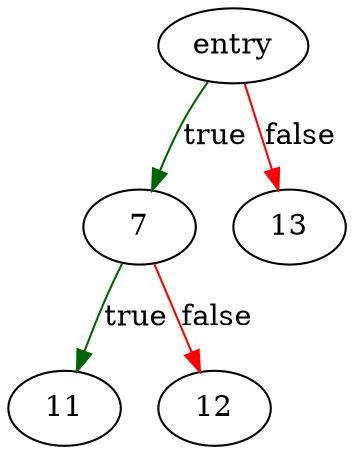 digraph "xfts_open" {
	// Node definitions.
	3 [label=entry];
	7;
	11;
	12;
	13;

	// Edge definitions.
	3 -> 7 [
		color=darkgreen
		label=true
	];
	3 -> 13 [
		color=red
		label=false
	];
	7 -> 11 [
		color=darkgreen
		label=true
	];
	7 -> 12 [
		color=red
		label=false
	];
}